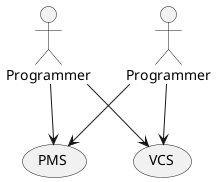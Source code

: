 @startuml
actor Programmer as p1
actor Programmer as p2
(PMS) as pms
(VCS) as vcs

p1 --> pms
p1 --> vcs
p2 --> vcs
p2 --> pms
@enduml
